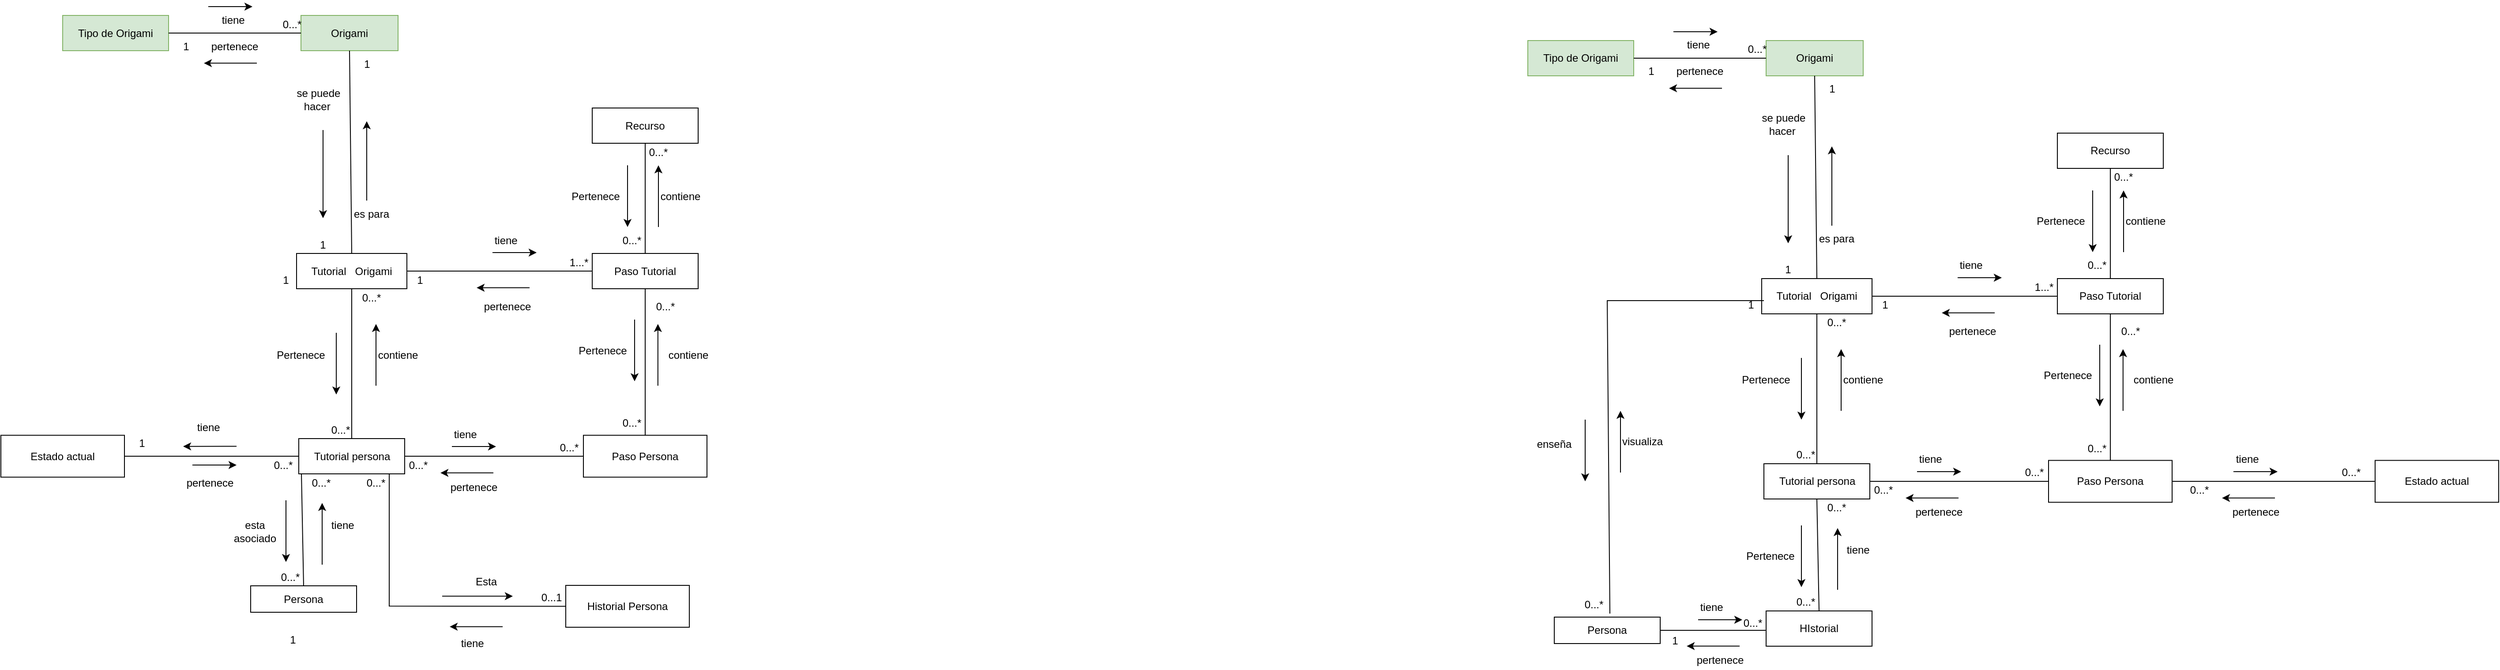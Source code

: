 <mxfile version="20.3.0" type="github">
  <diagram id="qQjOGNZVM2u2vZWcB5vZ" name="Página-1">
    <mxGraphModel dx="4291" dy="3220" grid="1" gridSize="10" guides="1" tooltips="1" connect="1" arrows="1" fold="1" page="1" pageScale="1" pageWidth="827" pageHeight="1169" math="0" shadow="0">
      <root>
        <mxCell id="0" />
        <mxCell id="1" parent="0" />
        <mxCell id="HBWo0hRsCbB8HQdKFILf-60" value="1" style="text;html=1;strokeColor=none;fillColor=none;align=center;verticalAlign=middle;whiteSpace=wrap;rounded=0;" parent="1" vertex="1">
          <mxGeometry x="316" y="-140" width="30" height="20" as="geometry" />
        </mxCell>
        <mxCell id="8gEljakdv8i_XS6eazJ--30" value="Tipo de Origami" style="rounded=0;whiteSpace=wrap;html=1;fillColor=#d5e8d4;strokeColor=#82b366;" vertex="1" parent="1">
          <mxGeometry x="70" y="-838.5" width="120" height="40" as="geometry" />
        </mxCell>
        <mxCell id="8gEljakdv8i_XS6eazJ--31" value="Origami" style="rounded=0;whiteSpace=wrap;html=1;fillColor=#d5e8d4;strokeColor=#82b366;" vertex="1" parent="1">
          <mxGeometry x="340" y="-838.5" width="110" height="40" as="geometry" />
        </mxCell>
        <mxCell id="8gEljakdv8i_XS6eazJ--32" value="Estado actual" style="rounded=0;whiteSpace=wrap;html=1;" vertex="1" parent="1">
          <mxGeometry y="-362.25" width="140" height="47.5" as="geometry" />
        </mxCell>
        <mxCell id="8gEljakdv8i_XS6eazJ--33" value="" style="endArrow=none;html=1;rounded=0;entryX=1;entryY=0.5;entryDx=0;entryDy=0;exitX=0;exitY=0.5;exitDx=0;exitDy=0;" edge="1" parent="1" source="8gEljakdv8i_XS6eazJ--31" target="8gEljakdv8i_XS6eazJ--30">
          <mxGeometry width="50" height="50" relative="1" as="geometry">
            <mxPoint x="460" y="-668.5" as="sourcePoint" />
            <mxPoint x="510" y="-718.5" as="targetPoint" />
          </mxGeometry>
        </mxCell>
        <mxCell id="8gEljakdv8i_XS6eazJ--35" value="Persona" style="rounded=0;whiteSpace=wrap;html=1;" vertex="1" parent="1">
          <mxGeometry x="283" y="-191.5" width="120" height="30" as="geometry" />
        </mxCell>
        <mxCell id="8gEljakdv8i_XS6eazJ--36" value="" style="endArrow=none;html=1;rounded=0;exitX=0.5;exitY=1;exitDx=0;exitDy=0;entryX=0.5;entryY=0;entryDx=0;entryDy=0;" edge="1" parent="1" source="8gEljakdv8i_XS6eazJ--31" target="8gEljakdv8i_XS6eazJ--38">
          <mxGeometry width="50" height="50" relative="1" as="geometry">
            <mxPoint x="740" y="-668.5" as="sourcePoint" />
            <mxPoint x="390" y="-698.5" as="targetPoint" />
          </mxGeometry>
        </mxCell>
        <mxCell id="8gEljakdv8i_XS6eazJ--37" style="edgeStyle=orthogonalEdgeStyle;rounded=0;orthogonalLoop=1;jettySize=auto;html=1;endArrow=none;endFill=0;" edge="1" parent="1" source="8gEljakdv8i_XS6eazJ--38" target="8gEljakdv8i_XS6eazJ--60">
          <mxGeometry relative="1" as="geometry">
            <mxPoint x="510" y="-548.5" as="targetPoint" />
          </mxGeometry>
        </mxCell>
        <mxCell id="8gEljakdv8i_XS6eazJ--38" value="Tutorial&amp;nbsp; &amp;nbsp;Origami" style="rounded=0;whiteSpace=wrap;html=1;" vertex="1" parent="1">
          <mxGeometry x="335" y="-568.5" width="125" height="40" as="geometry" />
        </mxCell>
        <mxCell id="8gEljakdv8i_XS6eazJ--39" value="" style="endArrow=none;html=1;rounded=0;entryX=0.5;entryY=1;entryDx=0;entryDy=0;exitX=1;exitY=1;exitDx=0;exitDy=0;" edge="1" parent="1" source="8gEljakdv8i_XS6eazJ--117">
          <mxGeometry width="50" height="50" relative="1" as="geometry">
            <mxPoint x="343" y="-191.5" as="sourcePoint" />
            <mxPoint x="340.5" y="-318.5" as="targetPoint" />
          </mxGeometry>
        </mxCell>
        <mxCell id="8gEljakdv8i_XS6eazJ--40" value="" style="endArrow=classic;html=1;rounded=0;" edge="1" parent="1">
          <mxGeometry width="50" height="50" relative="1" as="geometry">
            <mxPoint x="235" y="-848.5" as="sourcePoint" />
            <mxPoint x="285" y="-848.5" as="targetPoint" />
          </mxGeometry>
        </mxCell>
        <mxCell id="8gEljakdv8i_XS6eazJ--41" value="" style="endArrow=classic;html=1;rounded=0;" edge="1" parent="1">
          <mxGeometry width="50" height="50" relative="1" as="geometry">
            <mxPoint x="290" y="-784.33" as="sourcePoint" />
            <mxPoint x="230" y="-784.33" as="targetPoint" />
          </mxGeometry>
        </mxCell>
        <mxCell id="8gEljakdv8i_XS6eazJ--42" value="" style="endArrow=classic;html=1;rounded=0;" edge="1" parent="1">
          <mxGeometry width="50" height="50" relative="1" as="geometry">
            <mxPoint x="414.5" y="-628.5" as="sourcePoint" />
            <mxPoint x="414.5" y="-718.5" as="targetPoint" />
          </mxGeometry>
        </mxCell>
        <mxCell id="8gEljakdv8i_XS6eazJ--43" value="tiene&amp;nbsp;" style="text;html=1;strokeColor=none;fillColor=none;align=center;verticalAlign=middle;whiteSpace=wrap;rounded=0;" vertex="1" parent="1">
          <mxGeometry x="235" y="-848.5" width="60" height="30" as="geometry" />
        </mxCell>
        <mxCell id="8gEljakdv8i_XS6eazJ--44" value="0...*" style="text;html=1;strokeColor=none;fillColor=none;align=center;verticalAlign=middle;whiteSpace=wrap;rounded=0;" vertex="1" parent="1">
          <mxGeometry x="315" y="-838.5" width="30" height="20" as="geometry" />
        </mxCell>
        <mxCell id="8gEljakdv8i_XS6eazJ--45" value="" style="endArrow=classic;html=1;rounded=0;" edge="1" parent="1">
          <mxGeometry width="50" height="50" relative="1" as="geometry">
            <mxPoint x="365" y="-708.5" as="sourcePoint" />
            <mxPoint x="365" y="-608.5" as="targetPoint" />
          </mxGeometry>
        </mxCell>
        <mxCell id="8gEljakdv8i_XS6eazJ--46" value="pertenece" style="text;html=1;strokeColor=none;fillColor=none;align=center;verticalAlign=middle;whiteSpace=wrap;rounded=0;" vertex="1" parent="1">
          <mxGeometry x="235" y="-813.5" width="60" height="20" as="geometry" />
        </mxCell>
        <mxCell id="8gEljakdv8i_XS6eazJ--47" value="1" style="text;html=1;strokeColor=none;fillColor=none;align=center;verticalAlign=middle;whiteSpace=wrap;rounded=0;" vertex="1" parent="1">
          <mxGeometry x="195" y="-813.5" width="30" height="20" as="geometry" />
        </mxCell>
        <mxCell id="8gEljakdv8i_XS6eazJ--48" value="es para" style="text;html=1;strokeColor=none;fillColor=none;align=center;verticalAlign=middle;whiteSpace=wrap;rounded=0;" vertex="1" parent="1">
          <mxGeometry x="390" y="-628.5" width="60" height="30" as="geometry" />
        </mxCell>
        <mxCell id="8gEljakdv8i_XS6eazJ--49" value="1" style="text;html=1;strokeColor=none;fillColor=none;align=center;verticalAlign=middle;whiteSpace=wrap;rounded=0;" vertex="1" parent="1">
          <mxGeometry x="350" y="-588.5" width="30" height="20" as="geometry" />
        </mxCell>
        <mxCell id="8gEljakdv8i_XS6eazJ--50" value="se puede hacer&amp;nbsp;" style="text;html=1;strokeColor=none;fillColor=none;align=center;verticalAlign=middle;whiteSpace=wrap;rounded=0;" vertex="1" parent="1">
          <mxGeometry x="330" y="-753.5" width="60" height="20" as="geometry" />
        </mxCell>
        <mxCell id="8gEljakdv8i_XS6eazJ--51" value="1" style="text;html=1;strokeColor=none;fillColor=none;align=center;verticalAlign=middle;whiteSpace=wrap;rounded=0;" vertex="1" parent="1">
          <mxGeometry x="400" y="-793.5" width="30" height="20" as="geometry" />
        </mxCell>
        <mxCell id="8gEljakdv8i_XS6eazJ--52" value="" style="endArrow=classic;html=1;rounded=0;" edge="1" parent="1">
          <mxGeometry width="50" height="50" relative="1" as="geometry">
            <mxPoint x="364" y="-215.5" as="sourcePoint" />
            <mxPoint x="364" y="-285.5" as="targetPoint" />
          </mxGeometry>
        </mxCell>
        <mxCell id="8gEljakdv8i_XS6eazJ--53" value="" style="endArrow=classic;html=1;rounded=0;" edge="1" parent="1">
          <mxGeometry width="50" height="50" relative="1" as="geometry">
            <mxPoint x="323" y="-288.5" as="sourcePoint" />
            <mxPoint x="323" y="-218.5" as="targetPoint" />
          </mxGeometry>
        </mxCell>
        <mxCell id="8gEljakdv8i_XS6eazJ--54" value="esta asociado" style="text;html=1;strokeColor=none;fillColor=none;align=center;verticalAlign=middle;whiteSpace=wrap;rounded=0;" vertex="1" parent="1">
          <mxGeometry x="258" y="-268.5" width="60" height="30" as="geometry" />
        </mxCell>
        <mxCell id="8gEljakdv8i_XS6eazJ--55" value="tiene&amp;nbsp;" style="text;html=1;strokeColor=none;fillColor=none;align=center;verticalAlign=middle;whiteSpace=wrap;rounded=0;" vertex="1" parent="1">
          <mxGeometry x="359" y="-275.5" width="60" height="30" as="geometry" />
        </mxCell>
        <mxCell id="8gEljakdv8i_XS6eazJ--57" value="Recurso" style="rounded=0;whiteSpace=wrap;html=1;" vertex="1" parent="1">
          <mxGeometry x="670" y="-733.5" width="120" height="40" as="geometry" />
        </mxCell>
        <mxCell id="8gEljakdv8i_XS6eazJ--58" style="edgeStyle=orthogonalEdgeStyle;rounded=0;orthogonalLoop=1;jettySize=auto;html=1;endArrow=none;endFill=0;" edge="1" parent="1" source="8gEljakdv8i_XS6eazJ--60" target="8gEljakdv8i_XS6eazJ--57">
          <mxGeometry relative="1" as="geometry" />
        </mxCell>
        <mxCell id="8gEljakdv8i_XS6eazJ--59" style="edgeStyle=orthogonalEdgeStyle;rounded=0;orthogonalLoop=1;jettySize=auto;html=1;endArrow=none;endFill=0;" edge="1" parent="1" source="8gEljakdv8i_XS6eazJ--60" target="8gEljakdv8i_XS6eazJ--97">
          <mxGeometry relative="1" as="geometry" />
        </mxCell>
        <mxCell id="8gEljakdv8i_XS6eazJ--60" value="Paso Tutorial" style="rounded=0;whiteSpace=wrap;html=1;" vertex="1" parent="1">
          <mxGeometry x="670" y="-568.5" width="120" height="40" as="geometry" />
        </mxCell>
        <mxCell id="8gEljakdv8i_XS6eazJ--61" style="edgeStyle=orthogonalEdgeStyle;rounded=0;orthogonalLoop=1;jettySize=auto;html=1;exitX=0.5;exitY=0;exitDx=0;exitDy=0;entryX=0.5;entryY=1;entryDx=0;entryDy=0;endArrow=none;endFill=0;" edge="1" parent="1" source="8gEljakdv8i_XS6eazJ--64" target="8gEljakdv8i_XS6eazJ--38">
          <mxGeometry relative="1" as="geometry" />
        </mxCell>
        <mxCell id="8gEljakdv8i_XS6eazJ--62" style="edgeStyle=orthogonalEdgeStyle;rounded=0;orthogonalLoop=1;jettySize=auto;html=1;exitX=0.5;exitY=0;exitDx=0;exitDy=0;entryX=1;entryY=1;entryDx=0;entryDy=0;endArrow=none;endFill=0;" edge="1" parent="1" source="8gEljakdv8i_XS6eazJ--64" target="8gEljakdv8i_XS6eazJ--90">
          <mxGeometry relative="1" as="geometry" />
        </mxCell>
        <mxCell id="8gEljakdv8i_XS6eazJ--63" style="edgeStyle=orthogonalEdgeStyle;rounded=0;orthogonalLoop=1;jettySize=auto;html=1;endArrow=none;endFill=0;" edge="1" parent="1" source="8gEljakdv8i_XS6eazJ--64" target="8gEljakdv8i_XS6eazJ--97">
          <mxGeometry relative="1" as="geometry" />
        </mxCell>
        <mxCell id="8gEljakdv8i_XS6eazJ--64" value="Tutorial persona" style="rounded=0;whiteSpace=wrap;html=1;" vertex="1" parent="1">
          <mxGeometry x="337.5" y="-358.5" width="120" height="40" as="geometry" />
        </mxCell>
        <mxCell id="8gEljakdv8i_XS6eazJ--66" value="0...*" style="text;html=1;strokeColor=none;fillColor=none;align=center;verticalAlign=middle;whiteSpace=wrap;rounded=0;" vertex="1" parent="1">
          <mxGeometry x="348" y="-318.5" width="30" height="20" as="geometry" />
        </mxCell>
        <mxCell id="8gEljakdv8i_XS6eazJ--67" value="" style="endArrow=classic;html=1;rounded=0;" edge="1" parent="1">
          <mxGeometry width="50" height="50" relative="1" as="geometry">
            <mxPoint x="425" y="-418.5" as="sourcePoint" />
            <mxPoint x="425" y="-488.5" as="targetPoint" />
          </mxGeometry>
        </mxCell>
        <mxCell id="8gEljakdv8i_XS6eazJ--68" value="contiene" style="text;html=1;strokeColor=none;fillColor=none;align=center;verticalAlign=middle;whiteSpace=wrap;rounded=0;" vertex="1" parent="1">
          <mxGeometry x="420" y="-468.5" width="60" height="30" as="geometry" />
        </mxCell>
        <mxCell id="8gEljakdv8i_XS6eazJ--69" value="Pertenece" style="text;html=1;strokeColor=none;fillColor=none;align=center;verticalAlign=middle;whiteSpace=wrap;rounded=0;" vertex="1" parent="1">
          <mxGeometry x="310" y="-468.5" width="60" height="30" as="geometry" />
        </mxCell>
        <mxCell id="8gEljakdv8i_XS6eazJ--70" value="" style="endArrow=classic;html=1;rounded=0;" edge="1" parent="1">
          <mxGeometry width="50" height="50" relative="1" as="geometry">
            <mxPoint x="380" y="-478.5" as="sourcePoint" />
            <mxPoint x="380" y="-408.5" as="targetPoint" />
          </mxGeometry>
        </mxCell>
        <mxCell id="8gEljakdv8i_XS6eazJ--71" value="0...*" style="text;html=1;strokeColor=none;fillColor=none;align=center;verticalAlign=middle;whiteSpace=wrap;rounded=0;" vertex="1" parent="1">
          <mxGeometry x="405" y="-528.5" width="30" height="20" as="geometry" />
        </mxCell>
        <mxCell id="8gEljakdv8i_XS6eazJ--77" value="1" style="text;html=1;strokeColor=none;fillColor=none;align=center;verticalAlign=middle;whiteSpace=wrap;rounded=0;" vertex="1" parent="1">
          <mxGeometry x="307.5" y="-548.5" width="30" height="20" as="geometry" />
        </mxCell>
        <mxCell id="8gEljakdv8i_XS6eazJ--78" value="" style="endArrow=classic;html=1;rounded=0;" edge="1" parent="1">
          <mxGeometry width="50" height="50" relative="1" as="geometry">
            <mxPoint x="557.0" y="-569.5" as="sourcePoint" />
            <mxPoint x="607.0" y="-569.5" as="targetPoint" />
          </mxGeometry>
        </mxCell>
        <mxCell id="8gEljakdv8i_XS6eazJ--79" value="" style="endArrow=classic;html=1;rounded=0;" edge="1" parent="1">
          <mxGeometry width="50" height="50" relative="1" as="geometry">
            <mxPoint x="599" y="-529.61" as="sourcePoint" />
            <mxPoint x="539" y="-529.61" as="targetPoint" />
          </mxGeometry>
        </mxCell>
        <mxCell id="8gEljakdv8i_XS6eazJ--80" value="tiene&amp;nbsp;" style="text;html=1;strokeColor=none;fillColor=none;align=center;verticalAlign=middle;whiteSpace=wrap;rounded=0;" vertex="1" parent="1">
          <mxGeometry x="544" y="-598.5" width="60" height="30" as="geometry" />
        </mxCell>
        <mxCell id="8gEljakdv8i_XS6eazJ--81" value="pertenece" style="text;html=1;strokeColor=none;fillColor=none;align=center;verticalAlign=middle;whiteSpace=wrap;rounded=0;" vertex="1" parent="1">
          <mxGeometry x="544" y="-518.5" width="60" height="20" as="geometry" />
        </mxCell>
        <mxCell id="8gEljakdv8i_XS6eazJ--82" value="1...*" style="text;html=1;strokeColor=none;fillColor=none;align=center;verticalAlign=middle;whiteSpace=wrap;rounded=0;" vertex="1" parent="1">
          <mxGeometry x="640" y="-568.5" width="30" height="20" as="geometry" />
        </mxCell>
        <mxCell id="8gEljakdv8i_XS6eazJ--83" value="1" style="text;html=1;strokeColor=none;fillColor=none;align=center;verticalAlign=middle;whiteSpace=wrap;rounded=0;" vertex="1" parent="1">
          <mxGeometry x="460" y="-548.5" width="30" height="20" as="geometry" />
        </mxCell>
        <mxCell id="8gEljakdv8i_XS6eazJ--84" value="" style="endArrow=classic;html=1;rounded=0;" edge="1" parent="1">
          <mxGeometry width="50" height="50" relative="1" as="geometry">
            <mxPoint x="745" y="-598.5" as="sourcePoint" />
            <mxPoint x="745" y="-668.5" as="targetPoint" />
          </mxGeometry>
        </mxCell>
        <mxCell id="8gEljakdv8i_XS6eazJ--85" value="contiene" style="text;html=1;strokeColor=none;fillColor=none;align=center;verticalAlign=middle;whiteSpace=wrap;rounded=0;" vertex="1" parent="1">
          <mxGeometry x="740" y="-648.5" width="60" height="30" as="geometry" />
        </mxCell>
        <mxCell id="8gEljakdv8i_XS6eazJ--86" value="Pertenece" style="text;html=1;strokeColor=none;fillColor=none;align=center;verticalAlign=middle;whiteSpace=wrap;rounded=0;" vertex="1" parent="1">
          <mxGeometry x="644" y="-648.5" width="60" height="30" as="geometry" />
        </mxCell>
        <mxCell id="8gEljakdv8i_XS6eazJ--87" value="" style="endArrow=classic;html=1;rounded=0;" edge="1" parent="1">
          <mxGeometry width="50" height="50" relative="1" as="geometry">
            <mxPoint x="710" y="-668.5" as="sourcePoint" />
            <mxPoint x="710" y="-598.5" as="targetPoint" />
          </mxGeometry>
        </mxCell>
        <mxCell id="8gEljakdv8i_XS6eazJ--88" value="0...*" style="text;html=1;strokeColor=none;fillColor=none;align=center;verticalAlign=middle;whiteSpace=wrap;rounded=0;" vertex="1" parent="1">
          <mxGeometry x="730" y="-693.5" width="30" height="20" as="geometry" />
        </mxCell>
        <mxCell id="8gEljakdv8i_XS6eazJ--89" value="0...*" style="text;html=1;strokeColor=none;fillColor=none;align=center;verticalAlign=middle;whiteSpace=wrap;rounded=0;" vertex="1" parent="1">
          <mxGeometry x="700" y="-593.5" width="30" height="20" as="geometry" />
        </mxCell>
        <mxCell id="8gEljakdv8i_XS6eazJ--90" value="0...*" style="text;html=1;strokeColor=none;fillColor=none;align=center;verticalAlign=middle;whiteSpace=wrap;rounded=0;" vertex="1" parent="1">
          <mxGeometry x="370" y="-378.5" width="30" height="20" as="geometry" />
        </mxCell>
        <mxCell id="8gEljakdv8i_XS6eazJ--91" value="" style="endArrow=classic;html=1;rounded=0;" edge="1" parent="1">
          <mxGeometry width="50" height="50" relative="1" as="geometry">
            <mxPoint x="511" y="-349.5" as="sourcePoint" />
            <mxPoint x="561" y="-349.5" as="targetPoint" />
          </mxGeometry>
        </mxCell>
        <mxCell id="8gEljakdv8i_XS6eazJ--92" value="" style="endArrow=classic;html=1;rounded=0;" edge="1" parent="1">
          <mxGeometry width="50" height="50" relative="1" as="geometry">
            <mxPoint x="558" y="-319.61" as="sourcePoint" />
            <mxPoint x="498" y="-319.61" as="targetPoint" />
          </mxGeometry>
        </mxCell>
        <mxCell id="8gEljakdv8i_XS6eazJ--93" value="tiene&amp;nbsp;" style="text;html=1;strokeColor=none;fillColor=none;align=center;verticalAlign=middle;whiteSpace=wrap;rounded=0;" vertex="1" parent="1">
          <mxGeometry x="498" y="-378.5" width="60" height="30" as="geometry" />
        </mxCell>
        <mxCell id="8gEljakdv8i_XS6eazJ--94" value="pertenece" style="text;html=1;strokeColor=none;fillColor=none;align=center;verticalAlign=middle;whiteSpace=wrap;rounded=0;" vertex="1" parent="1">
          <mxGeometry x="506" y="-313.5" width="60" height="20" as="geometry" />
        </mxCell>
        <mxCell id="8gEljakdv8i_XS6eazJ--95" value="0...*" style="text;html=1;strokeColor=none;fillColor=none;align=center;verticalAlign=middle;whiteSpace=wrap;rounded=0;" vertex="1" parent="1">
          <mxGeometry x="457.5" y="-338.5" width="30" height="20" as="geometry" />
        </mxCell>
        <mxCell id="8gEljakdv8i_XS6eazJ--96" style="edgeStyle=orthogonalEdgeStyle;rounded=0;orthogonalLoop=1;jettySize=auto;html=1;entryX=1;entryY=0.5;entryDx=0;entryDy=0;endArrow=none;endFill=0;exitX=0;exitY=0.5;exitDx=0;exitDy=0;" edge="1" parent="1" source="8gEljakdv8i_XS6eazJ--64" target="8gEljakdv8i_XS6eazJ--32">
          <mxGeometry relative="1" as="geometry">
            <Array as="points" />
          </mxGeometry>
        </mxCell>
        <mxCell id="8gEljakdv8i_XS6eazJ--97" value="Paso Persona" style="rounded=0;whiteSpace=wrap;html=1;" vertex="1" parent="1">
          <mxGeometry x="660" y="-362.25" width="140" height="47.5" as="geometry" />
        </mxCell>
        <mxCell id="8gEljakdv8i_XS6eazJ--98" value="" style="endArrow=classic;html=1;rounded=0;" edge="1" parent="1">
          <mxGeometry width="50" height="50" relative="1" as="geometry">
            <mxPoint x="744.41" y="-418.5" as="sourcePoint" />
            <mxPoint x="744.41" y="-488.5" as="targetPoint" />
          </mxGeometry>
        </mxCell>
        <mxCell id="8gEljakdv8i_XS6eazJ--99" value="contiene" style="text;html=1;strokeColor=none;fillColor=none;align=center;verticalAlign=middle;whiteSpace=wrap;rounded=0;" vertex="1" parent="1">
          <mxGeometry x="748.5" y="-468.5" width="60" height="30" as="geometry" />
        </mxCell>
        <mxCell id="8gEljakdv8i_XS6eazJ--100" value="Pertenece" style="text;html=1;strokeColor=none;fillColor=none;align=center;verticalAlign=middle;whiteSpace=wrap;rounded=0;" vertex="1" parent="1">
          <mxGeometry x="652" y="-473.5" width="60" height="30" as="geometry" />
        </mxCell>
        <mxCell id="8gEljakdv8i_XS6eazJ--101" value="" style="endArrow=classic;html=1;rounded=0;" edge="1" parent="1">
          <mxGeometry width="50" height="50" relative="1" as="geometry">
            <mxPoint x="718.0" y="-493.5" as="sourcePoint" />
            <mxPoint x="718.0" y="-423.5" as="targetPoint" />
          </mxGeometry>
        </mxCell>
        <mxCell id="8gEljakdv8i_XS6eazJ--102" value="0...*" style="text;html=1;strokeColor=none;fillColor=none;align=center;verticalAlign=middle;whiteSpace=wrap;rounded=0;" vertex="1" parent="1">
          <mxGeometry x="738" y="-518.5" width="30" height="20" as="geometry" />
        </mxCell>
        <mxCell id="8gEljakdv8i_XS6eazJ--103" value="0...*" style="text;html=1;strokeColor=none;fillColor=none;align=center;verticalAlign=middle;whiteSpace=wrap;rounded=0;" vertex="1" parent="1">
          <mxGeometry x="700" y="-386" width="30" height="20" as="geometry" />
        </mxCell>
        <mxCell id="8gEljakdv8i_XS6eazJ--104" value="0...*" style="text;html=1;strokeColor=none;fillColor=none;align=center;verticalAlign=middle;whiteSpace=wrap;rounded=0;" vertex="1" parent="1">
          <mxGeometry x="629" y="-358.5" width="30" height="20" as="geometry" />
        </mxCell>
        <mxCell id="8gEljakdv8i_XS6eazJ--105" value="" style="endArrow=classic;html=1;rounded=0;" edge="1" parent="1">
          <mxGeometry width="50" height="50" relative="1" as="geometry">
            <mxPoint x="217.0" y="-328.5" as="sourcePoint" />
            <mxPoint x="267.0" y="-328.5" as="targetPoint" />
          </mxGeometry>
        </mxCell>
        <mxCell id="8gEljakdv8i_XS6eazJ--106" value="" style="endArrow=classic;html=1;rounded=0;" edge="1" parent="1">
          <mxGeometry width="50" height="50" relative="1" as="geometry">
            <mxPoint x="267" y="-349.75" as="sourcePoint" />
            <mxPoint x="206.5" y="-349.64" as="targetPoint" />
          </mxGeometry>
        </mxCell>
        <mxCell id="8gEljakdv8i_XS6eazJ--107" value="tiene&amp;nbsp;" style="text;html=1;strokeColor=none;fillColor=none;align=center;verticalAlign=middle;whiteSpace=wrap;rounded=0;" vertex="1" parent="1">
          <mxGeometry x="207" y="-386" width="60" height="30" as="geometry" />
        </mxCell>
        <mxCell id="8gEljakdv8i_XS6eazJ--108" value="pertenece" style="text;html=1;strokeColor=none;fillColor=none;align=center;verticalAlign=middle;whiteSpace=wrap;rounded=0;" vertex="1" parent="1">
          <mxGeometry x="207" y="-318.5" width="60" height="20" as="geometry" />
        </mxCell>
        <mxCell id="8gEljakdv8i_XS6eazJ--109" value="1" style="text;html=1;strokeColor=none;fillColor=none;align=center;verticalAlign=middle;whiteSpace=wrap;rounded=0;" vertex="1" parent="1">
          <mxGeometry x="145" y="-363.5" width="30" height="20" as="geometry" />
        </mxCell>
        <mxCell id="8gEljakdv8i_XS6eazJ--110" value="0...*" style="text;html=1;strokeColor=none;fillColor=none;align=center;verticalAlign=middle;whiteSpace=wrap;rounded=0;" vertex="1" parent="1">
          <mxGeometry x="305" y="-338.5" width="30" height="20" as="geometry" />
        </mxCell>
        <mxCell id="8gEljakdv8i_XS6eazJ--117" value="0...*" style="text;html=1;strokeColor=none;fillColor=none;align=center;verticalAlign=middle;whiteSpace=wrap;rounded=0;" vertex="1" parent="1">
          <mxGeometry x="313" y="-211.5" width="30" height="20" as="geometry" />
        </mxCell>
        <mxCell id="8gEljakdv8i_XS6eazJ--123" value="Historial Persona" style="rounded=0;whiteSpace=wrap;html=1;" vertex="1" parent="1">
          <mxGeometry x="640" y="-192" width="140" height="47.5" as="geometry" />
        </mxCell>
        <mxCell id="8gEljakdv8i_XS6eazJ--124" value="" style="endArrow=none;html=1;rounded=0;entryX=0;entryY=0.5;entryDx=0;entryDy=0;" edge="1" parent="1" target="8gEljakdv8i_XS6eazJ--123">
          <mxGeometry width="50" height="50" relative="1" as="geometry">
            <mxPoint x="440" y="-318.5" as="sourcePoint" />
            <mxPoint x="462.5" y="-38.5" as="targetPoint" />
            <Array as="points">
              <mxPoint x="440" y="-168.5" />
            </Array>
          </mxGeometry>
        </mxCell>
        <mxCell id="8gEljakdv8i_XS6eazJ--126" value="" style="endArrow=classic;html=1;rounded=0;" edge="1" parent="1">
          <mxGeometry width="50" height="50" relative="1" as="geometry">
            <mxPoint x="568.5" y="-145.11" as="sourcePoint" />
            <mxPoint x="508.5" y="-145.11" as="targetPoint" />
          </mxGeometry>
        </mxCell>
        <mxCell id="8gEljakdv8i_XS6eazJ--129" value="0...*" style="text;html=1;strokeColor=none;fillColor=none;align=center;verticalAlign=middle;whiteSpace=wrap;rounded=0;" vertex="1" parent="1">
          <mxGeometry x="410" y="-318.5" width="30" height="20" as="geometry" />
        </mxCell>
        <mxCell id="8gEljakdv8i_XS6eazJ--130" value="tiene&amp;nbsp;" style="text;html=1;strokeColor=none;fillColor=none;align=center;verticalAlign=middle;whiteSpace=wrap;rounded=0;" vertex="1" parent="1">
          <mxGeometry x="506" y="-141.5" width="60" height="30" as="geometry" />
        </mxCell>
        <mxCell id="8gEljakdv8i_XS6eazJ--133" value="Esta" style="text;html=1;strokeColor=none;fillColor=none;align=center;verticalAlign=middle;whiteSpace=wrap;rounded=0;" vertex="1" parent="1">
          <mxGeometry x="520" y="-211.5" width="60" height="30" as="geometry" />
        </mxCell>
        <mxCell id="8gEljakdv8i_XS6eazJ--135" value="" style="endArrow=classic;html=1;rounded=0;" edge="1" parent="1">
          <mxGeometry width="50" height="50" relative="1" as="geometry">
            <mxPoint x="500" y="-179.75" as="sourcePoint" />
            <mxPoint x="580" y="-179.75" as="targetPoint" />
          </mxGeometry>
        </mxCell>
        <mxCell id="8gEljakdv8i_XS6eazJ--137" value="0...1" style="text;html=1;strokeColor=none;fillColor=none;align=center;verticalAlign=middle;whiteSpace=wrap;rounded=0;" vertex="1" parent="1">
          <mxGeometry x="609" y="-188.5" width="30" height="20" as="geometry" />
        </mxCell>
        <mxCell id="8gEljakdv8i_XS6eazJ--138" value="Tipo de Origami" style="rounded=0;whiteSpace=wrap;html=1;fillColor=#d5e8d4;strokeColor=#82b366;" vertex="1" parent="1">
          <mxGeometry x="1730" y="-810" width="120" height="40" as="geometry" />
        </mxCell>
        <mxCell id="8gEljakdv8i_XS6eazJ--139" value="Origami" style="rounded=0;whiteSpace=wrap;html=1;fillColor=#d5e8d4;strokeColor=#82b366;" vertex="1" parent="1">
          <mxGeometry x="2000" y="-810" width="110" height="40" as="geometry" />
        </mxCell>
        <mxCell id="8gEljakdv8i_XS6eazJ--140" value="Estado actual" style="rounded=0;whiteSpace=wrap;html=1;" vertex="1" parent="1">
          <mxGeometry x="2690" y="-333.75" width="140" height="47.5" as="geometry" />
        </mxCell>
        <mxCell id="8gEljakdv8i_XS6eazJ--141" value="" style="endArrow=none;html=1;rounded=0;entryX=1;entryY=0.5;entryDx=0;entryDy=0;exitX=0;exitY=0.5;exitDx=0;exitDy=0;" edge="1" parent="1" source="8gEljakdv8i_XS6eazJ--139" target="8gEljakdv8i_XS6eazJ--138">
          <mxGeometry width="50" height="50" relative="1" as="geometry">
            <mxPoint x="2120" y="-640" as="sourcePoint" />
            <mxPoint x="2170" y="-690" as="targetPoint" />
          </mxGeometry>
        </mxCell>
        <mxCell id="8gEljakdv8i_XS6eazJ--142" style="edgeStyle=orthogonalEdgeStyle;rounded=0;orthogonalLoop=1;jettySize=auto;html=1;entryX=0;entryY=0.5;entryDx=0;entryDy=0;endArrow=none;endFill=0;" edge="1" parent="1" source="8gEljakdv8i_XS6eazJ--143" target="8gEljakdv8i_XS6eazJ--164">
          <mxGeometry relative="1" as="geometry">
            <Array as="points">
              <mxPoint x="2060" y="-141" />
            </Array>
          </mxGeometry>
        </mxCell>
        <mxCell id="8gEljakdv8i_XS6eazJ--143" value="Persona" style="rounded=0;whiteSpace=wrap;html=1;" vertex="1" parent="1">
          <mxGeometry x="1760" y="-156" width="120" height="30" as="geometry" />
        </mxCell>
        <mxCell id="8gEljakdv8i_XS6eazJ--144" value="" style="endArrow=none;html=1;rounded=0;exitX=0.5;exitY=1;exitDx=0;exitDy=0;entryX=0.5;entryY=0;entryDx=0;entryDy=0;" edge="1" parent="1" source="8gEljakdv8i_XS6eazJ--139" target="8gEljakdv8i_XS6eazJ--146">
          <mxGeometry width="50" height="50" relative="1" as="geometry">
            <mxPoint x="2400" y="-640" as="sourcePoint" />
            <mxPoint x="2050" y="-670" as="targetPoint" />
          </mxGeometry>
        </mxCell>
        <mxCell id="8gEljakdv8i_XS6eazJ--145" style="edgeStyle=orthogonalEdgeStyle;rounded=0;orthogonalLoop=1;jettySize=auto;html=1;endArrow=none;endFill=0;" edge="1" parent="1" source="8gEljakdv8i_XS6eazJ--146" target="8gEljakdv8i_XS6eazJ--168">
          <mxGeometry relative="1" as="geometry">
            <mxPoint x="2170" y="-520" as="targetPoint" />
          </mxGeometry>
        </mxCell>
        <mxCell id="8gEljakdv8i_XS6eazJ--146" value="Tutorial&amp;nbsp; &amp;nbsp;Origami" style="rounded=0;whiteSpace=wrap;html=1;" vertex="1" parent="1">
          <mxGeometry x="1995" y="-540" width="125" height="40" as="geometry" />
        </mxCell>
        <mxCell id="8gEljakdv8i_XS6eazJ--147" value="" style="endArrow=none;html=1;rounded=0;entryX=0.5;entryY=1;entryDx=0;entryDy=0;exitX=0.5;exitY=0;exitDx=0;exitDy=0;" edge="1" parent="1" source="8gEljakdv8i_XS6eazJ--164" target="8gEljakdv8i_XS6eazJ--172">
          <mxGeometry width="50" height="50" relative="1" as="geometry">
            <mxPoint x="2058" y="-180" as="sourcePoint" />
            <mxPoint x="2160" y="-620" as="targetPoint" />
          </mxGeometry>
        </mxCell>
        <mxCell id="8gEljakdv8i_XS6eazJ--148" value="" style="endArrow=classic;html=1;rounded=0;" edge="1" parent="1">
          <mxGeometry width="50" height="50" relative="1" as="geometry">
            <mxPoint x="1895" y="-820" as="sourcePoint" />
            <mxPoint x="1945" y="-820" as="targetPoint" />
          </mxGeometry>
        </mxCell>
        <mxCell id="8gEljakdv8i_XS6eazJ--149" value="" style="endArrow=classic;html=1;rounded=0;" edge="1" parent="1">
          <mxGeometry width="50" height="50" relative="1" as="geometry">
            <mxPoint x="1950" y="-755.83" as="sourcePoint" />
            <mxPoint x="1890" y="-755.83" as="targetPoint" />
          </mxGeometry>
        </mxCell>
        <mxCell id="8gEljakdv8i_XS6eazJ--150" value="" style="endArrow=classic;html=1;rounded=0;" edge="1" parent="1">
          <mxGeometry width="50" height="50" relative="1" as="geometry">
            <mxPoint x="2074.5" y="-600" as="sourcePoint" />
            <mxPoint x="2074.5" y="-690" as="targetPoint" />
          </mxGeometry>
        </mxCell>
        <mxCell id="8gEljakdv8i_XS6eazJ--151" value="tiene&amp;nbsp;" style="text;html=1;strokeColor=none;fillColor=none;align=center;verticalAlign=middle;whiteSpace=wrap;rounded=0;" vertex="1" parent="1">
          <mxGeometry x="1895" y="-820" width="60" height="30" as="geometry" />
        </mxCell>
        <mxCell id="8gEljakdv8i_XS6eazJ--152" value="0...*" style="text;html=1;strokeColor=none;fillColor=none;align=center;verticalAlign=middle;whiteSpace=wrap;rounded=0;" vertex="1" parent="1">
          <mxGeometry x="1975" y="-810" width="30" height="20" as="geometry" />
        </mxCell>
        <mxCell id="8gEljakdv8i_XS6eazJ--153" value="" style="endArrow=classic;html=1;rounded=0;" edge="1" parent="1">
          <mxGeometry width="50" height="50" relative="1" as="geometry">
            <mxPoint x="2025" y="-680" as="sourcePoint" />
            <mxPoint x="2025" y="-580" as="targetPoint" />
          </mxGeometry>
        </mxCell>
        <mxCell id="8gEljakdv8i_XS6eazJ--154" value="pertenece" style="text;html=1;strokeColor=none;fillColor=none;align=center;verticalAlign=middle;whiteSpace=wrap;rounded=0;" vertex="1" parent="1">
          <mxGeometry x="1895" y="-785" width="60" height="20" as="geometry" />
        </mxCell>
        <mxCell id="8gEljakdv8i_XS6eazJ--155" value="1" style="text;html=1;strokeColor=none;fillColor=none;align=center;verticalAlign=middle;whiteSpace=wrap;rounded=0;" vertex="1" parent="1">
          <mxGeometry x="1855" y="-785" width="30" height="20" as="geometry" />
        </mxCell>
        <mxCell id="8gEljakdv8i_XS6eazJ--156" value="es para" style="text;html=1;strokeColor=none;fillColor=none;align=center;verticalAlign=middle;whiteSpace=wrap;rounded=0;" vertex="1" parent="1">
          <mxGeometry x="2050" y="-600" width="60" height="30" as="geometry" />
        </mxCell>
        <mxCell id="8gEljakdv8i_XS6eazJ--157" value="1" style="text;html=1;strokeColor=none;fillColor=none;align=center;verticalAlign=middle;whiteSpace=wrap;rounded=0;" vertex="1" parent="1">
          <mxGeometry x="2010" y="-560" width="30" height="20" as="geometry" />
        </mxCell>
        <mxCell id="8gEljakdv8i_XS6eazJ--158" value="se puede hacer&amp;nbsp;" style="text;html=1;strokeColor=none;fillColor=none;align=center;verticalAlign=middle;whiteSpace=wrap;rounded=0;" vertex="1" parent="1">
          <mxGeometry x="1990" y="-725" width="60" height="20" as="geometry" />
        </mxCell>
        <mxCell id="8gEljakdv8i_XS6eazJ--159" value="1" style="text;html=1;strokeColor=none;fillColor=none;align=center;verticalAlign=middle;whiteSpace=wrap;rounded=0;" vertex="1" parent="1">
          <mxGeometry x="2060" y="-765" width="30" height="20" as="geometry" />
        </mxCell>
        <mxCell id="8gEljakdv8i_XS6eazJ--160" value="" style="endArrow=classic;html=1;rounded=0;" edge="1" parent="1">
          <mxGeometry width="50" height="50" relative="1" as="geometry">
            <mxPoint x="2081" y="-187" as="sourcePoint" />
            <mxPoint x="2081" y="-257" as="targetPoint" />
          </mxGeometry>
        </mxCell>
        <mxCell id="8gEljakdv8i_XS6eazJ--161" value="" style="endArrow=classic;html=1;rounded=0;" edge="1" parent="1">
          <mxGeometry width="50" height="50" relative="1" as="geometry">
            <mxPoint x="2040" y="-260.0" as="sourcePoint" />
            <mxPoint x="2040" y="-190.0" as="targetPoint" />
          </mxGeometry>
        </mxCell>
        <mxCell id="8gEljakdv8i_XS6eazJ--162" value="Pertenece" style="text;html=1;strokeColor=none;fillColor=none;align=center;verticalAlign=middle;whiteSpace=wrap;rounded=0;" vertex="1" parent="1">
          <mxGeometry x="1975" y="-240" width="60" height="30" as="geometry" />
        </mxCell>
        <mxCell id="8gEljakdv8i_XS6eazJ--163" value="tiene&amp;nbsp;" style="text;html=1;strokeColor=none;fillColor=none;align=center;verticalAlign=middle;whiteSpace=wrap;rounded=0;" vertex="1" parent="1">
          <mxGeometry x="2076" y="-247" width="60" height="30" as="geometry" />
        </mxCell>
        <mxCell id="8gEljakdv8i_XS6eazJ--164" value="HIstorial" style="rounded=0;whiteSpace=wrap;html=1;" vertex="1" parent="1">
          <mxGeometry x="2000" y="-163" width="120" height="40" as="geometry" />
        </mxCell>
        <mxCell id="8gEljakdv8i_XS6eazJ--165" value="Recurso" style="rounded=0;whiteSpace=wrap;html=1;" vertex="1" parent="1">
          <mxGeometry x="2330" y="-705" width="120" height="40" as="geometry" />
        </mxCell>
        <mxCell id="8gEljakdv8i_XS6eazJ--166" style="edgeStyle=orthogonalEdgeStyle;rounded=0;orthogonalLoop=1;jettySize=auto;html=1;endArrow=none;endFill=0;" edge="1" parent="1" source="8gEljakdv8i_XS6eazJ--168" target="8gEljakdv8i_XS6eazJ--165">
          <mxGeometry relative="1" as="geometry" />
        </mxCell>
        <mxCell id="8gEljakdv8i_XS6eazJ--167" style="edgeStyle=orthogonalEdgeStyle;rounded=0;orthogonalLoop=1;jettySize=auto;html=1;endArrow=none;endFill=0;" edge="1" parent="1" source="8gEljakdv8i_XS6eazJ--168" target="8gEljakdv8i_XS6eazJ--205">
          <mxGeometry relative="1" as="geometry" />
        </mxCell>
        <mxCell id="8gEljakdv8i_XS6eazJ--168" value="Paso Tutorial" style="rounded=0;whiteSpace=wrap;html=1;" vertex="1" parent="1">
          <mxGeometry x="2330" y="-540" width="120" height="40" as="geometry" />
        </mxCell>
        <mxCell id="8gEljakdv8i_XS6eazJ--169" style="edgeStyle=orthogonalEdgeStyle;rounded=0;orthogonalLoop=1;jettySize=auto;html=1;exitX=0.5;exitY=0;exitDx=0;exitDy=0;entryX=0.5;entryY=1;entryDx=0;entryDy=0;endArrow=none;endFill=0;" edge="1" parent="1" source="8gEljakdv8i_XS6eazJ--172" target="8gEljakdv8i_XS6eazJ--146">
          <mxGeometry relative="1" as="geometry" />
        </mxCell>
        <mxCell id="8gEljakdv8i_XS6eazJ--170" style="edgeStyle=orthogonalEdgeStyle;rounded=0;orthogonalLoop=1;jettySize=auto;html=1;exitX=0.5;exitY=0;exitDx=0;exitDy=0;entryX=1;entryY=1;entryDx=0;entryDy=0;endArrow=none;endFill=0;" edge="1" parent="1" source="8gEljakdv8i_XS6eazJ--172" target="8gEljakdv8i_XS6eazJ--198">
          <mxGeometry relative="1" as="geometry" />
        </mxCell>
        <mxCell id="8gEljakdv8i_XS6eazJ--171" style="edgeStyle=orthogonalEdgeStyle;rounded=0;orthogonalLoop=1;jettySize=auto;html=1;endArrow=none;endFill=0;" edge="1" parent="1" source="8gEljakdv8i_XS6eazJ--172" target="8gEljakdv8i_XS6eazJ--205">
          <mxGeometry relative="1" as="geometry" />
        </mxCell>
        <mxCell id="8gEljakdv8i_XS6eazJ--172" value="Tutorial persona" style="rounded=0;whiteSpace=wrap;html=1;" vertex="1" parent="1">
          <mxGeometry x="1997.5" y="-330" width="120" height="40" as="geometry" />
        </mxCell>
        <mxCell id="8gEljakdv8i_XS6eazJ--173" value="0...*" style="text;html=1;strokeColor=none;fillColor=none;align=center;verticalAlign=middle;whiteSpace=wrap;rounded=0;" vertex="1" parent="1">
          <mxGeometry x="1790" y="-180" width="30" height="20" as="geometry" />
        </mxCell>
        <mxCell id="8gEljakdv8i_XS6eazJ--174" value="0...*" style="text;html=1;strokeColor=none;fillColor=none;align=center;verticalAlign=middle;whiteSpace=wrap;rounded=0;" vertex="1" parent="1">
          <mxGeometry x="2065" y="-290" width="30" height="20" as="geometry" />
        </mxCell>
        <mxCell id="8gEljakdv8i_XS6eazJ--175" value="" style="endArrow=classic;html=1;rounded=0;" edge="1" parent="1">
          <mxGeometry width="50" height="50" relative="1" as="geometry">
            <mxPoint x="2085" y="-390.0" as="sourcePoint" />
            <mxPoint x="2085" y="-460.0" as="targetPoint" />
          </mxGeometry>
        </mxCell>
        <mxCell id="8gEljakdv8i_XS6eazJ--176" value="contiene" style="text;html=1;strokeColor=none;fillColor=none;align=center;verticalAlign=middle;whiteSpace=wrap;rounded=0;" vertex="1" parent="1">
          <mxGeometry x="2080" y="-440" width="60" height="30" as="geometry" />
        </mxCell>
        <mxCell id="8gEljakdv8i_XS6eazJ--177" value="Pertenece" style="text;html=1;strokeColor=none;fillColor=none;align=center;verticalAlign=middle;whiteSpace=wrap;rounded=0;" vertex="1" parent="1">
          <mxGeometry x="1970" y="-440" width="60" height="30" as="geometry" />
        </mxCell>
        <mxCell id="8gEljakdv8i_XS6eazJ--178" value="" style="endArrow=classic;html=1;rounded=0;" edge="1" parent="1">
          <mxGeometry width="50" height="50" relative="1" as="geometry">
            <mxPoint x="2040" y="-450.0" as="sourcePoint" />
            <mxPoint x="2040" y="-380.0" as="targetPoint" />
          </mxGeometry>
        </mxCell>
        <mxCell id="8gEljakdv8i_XS6eazJ--179" value="0...*" style="text;html=1;strokeColor=none;fillColor=none;align=center;verticalAlign=middle;whiteSpace=wrap;rounded=0;" vertex="1" parent="1">
          <mxGeometry x="2065" y="-500" width="30" height="20" as="geometry" />
        </mxCell>
        <mxCell id="8gEljakdv8i_XS6eazJ--180" value="enseña" style="text;html=1;strokeColor=none;fillColor=none;align=center;verticalAlign=middle;whiteSpace=wrap;rounded=0;" vertex="1" parent="1">
          <mxGeometry x="1730" y="-367.5" width="60" height="30" as="geometry" />
        </mxCell>
        <mxCell id="8gEljakdv8i_XS6eazJ--181" value="" style="endArrow=classic;html=1;rounded=0;" edge="1" parent="1">
          <mxGeometry width="50" height="50" relative="1" as="geometry">
            <mxPoint x="1795" y="-380.0" as="sourcePoint" />
            <mxPoint x="1795" y="-310.0" as="targetPoint" />
          </mxGeometry>
        </mxCell>
        <mxCell id="8gEljakdv8i_XS6eazJ--182" value="" style="endArrow=classic;html=1;rounded=0;" edge="1" parent="1">
          <mxGeometry width="50" height="50" relative="1" as="geometry">
            <mxPoint x="1835" y="-320.0" as="sourcePoint" />
            <mxPoint x="1835" y="-390.0" as="targetPoint" />
          </mxGeometry>
        </mxCell>
        <mxCell id="8gEljakdv8i_XS6eazJ--183" value="visualiza" style="text;html=1;strokeColor=none;fillColor=none;align=center;verticalAlign=middle;whiteSpace=wrap;rounded=0;" vertex="1" parent="1">
          <mxGeometry x="1830" y="-370" width="60" height="30" as="geometry" />
        </mxCell>
        <mxCell id="8gEljakdv8i_XS6eazJ--184" value="0...*" style="text;html=1;strokeColor=none;fillColor=none;align=center;verticalAlign=middle;whiteSpace=wrap;rounded=0;" vertex="1" parent="1">
          <mxGeometry x="1969.5" y="-159" width="30" height="20" as="geometry" />
        </mxCell>
        <mxCell id="8gEljakdv8i_XS6eazJ--185" value="1" style="text;html=1;strokeColor=none;fillColor=none;align=center;verticalAlign=middle;whiteSpace=wrap;rounded=0;" vertex="1" parent="1">
          <mxGeometry x="1967.5" y="-520" width="30" height="20" as="geometry" />
        </mxCell>
        <mxCell id="8gEljakdv8i_XS6eazJ--186" value="" style="endArrow=classic;html=1;rounded=0;" edge="1" parent="1">
          <mxGeometry width="50" height="50" relative="1" as="geometry">
            <mxPoint x="2217" y="-541" as="sourcePoint" />
            <mxPoint x="2267" y="-541" as="targetPoint" />
          </mxGeometry>
        </mxCell>
        <mxCell id="8gEljakdv8i_XS6eazJ--187" value="" style="endArrow=classic;html=1;rounded=0;" edge="1" parent="1">
          <mxGeometry width="50" height="50" relative="1" as="geometry">
            <mxPoint x="2259" y="-501.11" as="sourcePoint" />
            <mxPoint x="2199" y="-501.11" as="targetPoint" />
          </mxGeometry>
        </mxCell>
        <mxCell id="8gEljakdv8i_XS6eazJ--188" value="tiene&amp;nbsp;" style="text;html=1;strokeColor=none;fillColor=none;align=center;verticalAlign=middle;whiteSpace=wrap;rounded=0;" vertex="1" parent="1">
          <mxGeometry x="2204" y="-570" width="60" height="30" as="geometry" />
        </mxCell>
        <mxCell id="8gEljakdv8i_XS6eazJ--189" value="pertenece" style="text;html=1;strokeColor=none;fillColor=none;align=center;verticalAlign=middle;whiteSpace=wrap;rounded=0;" vertex="1" parent="1">
          <mxGeometry x="2204" y="-490" width="60" height="20" as="geometry" />
        </mxCell>
        <mxCell id="8gEljakdv8i_XS6eazJ--190" value="1...*" style="text;html=1;strokeColor=none;fillColor=none;align=center;verticalAlign=middle;whiteSpace=wrap;rounded=0;" vertex="1" parent="1">
          <mxGeometry x="2300" y="-540" width="30" height="20" as="geometry" />
        </mxCell>
        <mxCell id="8gEljakdv8i_XS6eazJ--191" value="1" style="text;html=1;strokeColor=none;fillColor=none;align=center;verticalAlign=middle;whiteSpace=wrap;rounded=0;" vertex="1" parent="1">
          <mxGeometry x="2120" y="-520" width="30" height="20" as="geometry" />
        </mxCell>
        <mxCell id="8gEljakdv8i_XS6eazJ--192" value="" style="endArrow=classic;html=1;rounded=0;" edge="1" parent="1">
          <mxGeometry width="50" height="50" relative="1" as="geometry">
            <mxPoint x="2405" y="-570" as="sourcePoint" />
            <mxPoint x="2405" y="-640" as="targetPoint" />
          </mxGeometry>
        </mxCell>
        <mxCell id="8gEljakdv8i_XS6eazJ--193" value="contiene" style="text;html=1;strokeColor=none;fillColor=none;align=center;verticalAlign=middle;whiteSpace=wrap;rounded=0;" vertex="1" parent="1">
          <mxGeometry x="2400" y="-620" width="60" height="30" as="geometry" />
        </mxCell>
        <mxCell id="8gEljakdv8i_XS6eazJ--194" value="Pertenece" style="text;html=1;strokeColor=none;fillColor=none;align=center;verticalAlign=middle;whiteSpace=wrap;rounded=0;" vertex="1" parent="1">
          <mxGeometry x="2304" y="-620" width="60" height="30" as="geometry" />
        </mxCell>
        <mxCell id="8gEljakdv8i_XS6eazJ--195" value="" style="endArrow=classic;html=1;rounded=0;" edge="1" parent="1">
          <mxGeometry width="50" height="50" relative="1" as="geometry">
            <mxPoint x="2370" y="-640" as="sourcePoint" />
            <mxPoint x="2370" y="-570" as="targetPoint" />
          </mxGeometry>
        </mxCell>
        <mxCell id="8gEljakdv8i_XS6eazJ--196" value="0...*" style="text;html=1;strokeColor=none;fillColor=none;align=center;verticalAlign=middle;whiteSpace=wrap;rounded=0;" vertex="1" parent="1">
          <mxGeometry x="2390" y="-665" width="30" height="20" as="geometry" />
        </mxCell>
        <mxCell id="8gEljakdv8i_XS6eazJ--197" value="0...*" style="text;html=1;strokeColor=none;fillColor=none;align=center;verticalAlign=middle;whiteSpace=wrap;rounded=0;" vertex="1" parent="1">
          <mxGeometry x="2360" y="-565" width="30" height="20" as="geometry" />
        </mxCell>
        <mxCell id="8gEljakdv8i_XS6eazJ--198" value="0...*" style="text;html=1;strokeColor=none;fillColor=none;align=center;verticalAlign=middle;whiteSpace=wrap;rounded=0;" vertex="1" parent="1">
          <mxGeometry x="2030" y="-350" width="30" height="20" as="geometry" />
        </mxCell>
        <mxCell id="8gEljakdv8i_XS6eazJ--199" value="" style="endArrow=classic;html=1;rounded=0;" edge="1" parent="1">
          <mxGeometry width="50" height="50" relative="1" as="geometry">
            <mxPoint x="2171" y="-321" as="sourcePoint" />
            <mxPoint x="2221" y="-321" as="targetPoint" />
          </mxGeometry>
        </mxCell>
        <mxCell id="8gEljakdv8i_XS6eazJ--200" value="" style="endArrow=classic;html=1;rounded=0;" edge="1" parent="1">
          <mxGeometry width="50" height="50" relative="1" as="geometry">
            <mxPoint x="2218" y="-291.11" as="sourcePoint" />
            <mxPoint x="2158" y="-291.11" as="targetPoint" />
          </mxGeometry>
        </mxCell>
        <mxCell id="8gEljakdv8i_XS6eazJ--201" value="tiene&amp;nbsp;" style="text;html=1;strokeColor=none;fillColor=none;align=center;verticalAlign=middle;whiteSpace=wrap;rounded=0;" vertex="1" parent="1">
          <mxGeometry x="2158" y="-350" width="60" height="30" as="geometry" />
        </mxCell>
        <mxCell id="8gEljakdv8i_XS6eazJ--202" value="pertenece" style="text;html=1;strokeColor=none;fillColor=none;align=center;verticalAlign=middle;whiteSpace=wrap;rounded=0;" vertex="1" parent="1">
          <mxGeometry x="2166" y="-285" width="60" height="20" as="geometry" />
        </mxCell>
        <mxCell id="8gEljakdv8i_XS6eazJ--203" value="0...*" style="text;html=1;strokeColor=none;fillColor=none;align=center;verticalAlign=middle;whiteSpace=wrap;rounded=0;" vertex="1" parent="1">
          <mxGeometry x="2117.5" y="-310" width="30" height="20" as="geometry" />
        </mxCell>
        <mxCell id="8gEljakdv8i_XS6eazJ--204" style="edgeStyle=orthogonalEdgeStyle;rounded=0;orthogonalLoop=1;jettySize=auto;html=1;entryX=0;entryY=0.5;entryDx=0;entryDy=0;endArrow=none;endFill=0;" edge="1" parent="1" source="8gEljakdv8i_XS6eazJ--205" target="8gEljakdv8i_XS6eazJ--140">
          <mxGeometry relative="1" as="geometry">
            <Array as="points">
              <mxPoint x="2580" y="-310" />
            </Array>
          </mxGeometry>
        </mxCell>
        <mxCell id="8gEljakdv8i_XS6eazJ--205" value="Paso Persona" style="rounded=0;whiteSpace=wrap;html=1;" vertex="1" parent="1">
          <mxGeometry x="2320" y="-333.75" width="140" height="47.5" as="geometry" />
        </mxCell>
        <mxCell id="8gEljakdv8i_XS6eazJ--206" value="" style="endArrow=classic;html=1;rounded=0;" edge="1" parent="1">
          <mxGeometry width="50" height="50" relative="1" as="geometry">
            <mxPoint x="2404.41" y="-390.0" as="sourcePoint" />
            <mxPoint x="2404.41" y="-460.0" as="targetPoint" />
          </mxGeometry>
        </mxCell>
        <mxCell id="8gEljakdv8i_XS6eazJ--207" value="contiene" style="text;html=1;strokeColor=none;fillColor=none;align=center;verticalAlign=middle;whiteSpace=wrap;rounded=0;" vertex="1" parent="1">
          <mxGeometry x="2408.5" y="-440" width="60" height="30" as="geometry" />
        </mxCell>
        <mxCell id="8gEljakdv8i_XS6eazJ--208" value="Pertenece" style="text;html=1;strokeColor=none;fillColor=none;align=center;verticalAlign=middle;whiteSpace=wrap;rounded=0;" vertex="1" parent="1">
          <mxGeometry x="2312" y="-445" width="60" height="30" as="geometry" />
        </mxCell>
        <mxCell id="8gEljakdv8i_XS6eazJ--209" value="" style="endArrow=classic;html=1;rounded=0;" edge="1" parent="1">
          <mxGeometry width="50" height="50" relative="1" as="geometry">
            <mxPoint x="2378" y="-465.0" as="sourcePoint" />
            <mxPoint x="2378" y="-395.0" as="targetPoint" />
          </mxGeometry>
        </mxCell>
        <mxCell id="8gEljakdv8i_XS6eazJ--210" value="0...*" style="text;html=1;strokeColor=none;fillColor=none;align=center;verticalAlign=middle;whiteSpace=wrap;rounded=0;" vertex="1" parent="1">
          <mxGeometry x="2398" y="-490" width="30" height="20" as="geometry" />
        </mxCell>
        <mxCell id="8gEljakdv8i_XS6eazJ--211" value="0...*" style="text;html=1;strokeColor=none;fillColor=none;align=center;verticalAlign=middle;whiteSpace=wrap;rounded=0;" vertex="1" parent="1">
          <mxGeometry x="2360" y="-357.5" width="30" height="20" as="geometry" />
        </mxCell>
        <mxCell id="8gEljakdv8i_XS6eazJ--212" value="0...*" style="text;html=1;strokeColor=none;fillColor=none;align=center;verticalAlign=middle;whiteSpace=wrap;rounded=0;" vertex="1" parent="1">
          <mxGeometry x="2289" y="-330" width="30" height="20" as="geometry" />
        </mxCell>
        <mxCell id="8gEljakdv8i_XS6eazJ--213" value="" style="endArrow=classic;html=1;rounded=0;" edge="1" parent="1">
          <mxGeometry width="50" height="50" relative="1" as="geometry">
            <mxPoint x="2529.5" y="-321" as="sourcePoint" />
            <mxPoint x="2579.5" y="-321" as="targetPoint" />
          </mxGeometry>
        </mxCell>
        <mxCell id="8gEljakdv8i_XS6eazJ--214" value="" style="endArrow=classic;html=1;rounded=0;" edge="1" parent="1">
          <mxGeometry width="50" height="50" relative="1" as="geometry">
            <mxPoint x="2576.5" y="-291.11" as="sourcePoint" />
            <mxPoint x="2516.5" y="-291.11" as="targetPoint" />
          </mxGeometry>
        </mxCell>
        <mxCell id="8gEljakdv8i_XS6eazJ--215" value="tiene&amp;nbsp;" style="text;html=1;strokeColor=none;fillColor=none;align=center;verticalAlign=middle;whiteSpace=wrap;rounded=0;" vertex="1" parent="1">
          <mxGeometry x="2516.5" y="-350" width="60" height="30" as="geometry" />
        </mxCell>
        <mxCell id="8gEljakdv8i_XS6eazJ--216" value="pertenece" style="text;html=1;strokeColor=none;fillColor=none;align=center;verticalAlign=middle;whiteSpace=wrap;rounded=0;" vertex="1" parent="1">
          <mxGeometry x="2524.5" y="-285" width="60" height="20" as="geometry" />
        </mxCell>
        <mxCell id="8gEljakdv8i_XS6eazJ--217" value="0...*" style="text;html=1;strokeColor=none;fillColor=none;align=center;verticalAlign=middle;whiteSpace=wrap;rounded=0;" vertex="1" parent="1">
          <mxGeometry x="2476" y="-310" width="30" height="20" as="geometry" />
        </mxCell>
        <mxCell id="8gEljakdv8i_XS6eazJ--218" value="0...*" style="text;html=1;strokeColor=none;fillColor=none;align=center;verticalAlign=middle;whiteSpace=wrap;rounded=0;" vertex="1" parent="1">
          <mxGeometry x="2647.5" y="-330" width="30" height="20" as="geometry" />
        </mxCell>
        <mxCell id="8gEljakdv8i_XS6eazJ--219" value="" style="endArrow=none;html=1;rounded=0;exitX=1;exitY=0.25;exitDx=0;exitDy=0;" edge="1" parent="1" source="8gEljakdv8i_XS6eazJ--185">
          <mxGeometry width="50" height="50" relative="1" as="geometry">
            <mxPoint x="1820" y="-480" as="sourcePoint" />
            <mxPoint x="1823" y="-160.0" as="targetPoint" />
            <Array as="points">
              <mxPoint x="1820" y="-515" />
            </Array>
          </mxGeometry>
        </mxCell>
        <mxCell id="8gEljakdv8i_XS6eazJ--220" value="" style="endArrow=classic;html=1;rounded=0;" edge="1" parent="1">
          <mxGeometry width="50" height="50" relative="1" as="geometry">
            <mxPoint x="1923" y="-153.0" as="sourcePoint" />
            <mxPoint x="1973" y="-153.0" as="targetPoint" />
          </mxGeometry>
        </mxCell>
        <mxCell id="8gEljakdv8i_XS6eazJ--221" value="" style="endArrow=classic;html=1;rounded=0;" edge="1" parent="1">
          <mxGeometry width="50" height="50" relative="1" as="geometry">
            <mxPoint x="1970" y="-123.11" as="sourcePoint" />
            <mxPoint x="1910" y="-123.11" as="targetPoint" />
          </mxGeometry>
        </mxCell>
        <mxCell id="8gEljakdv8i_XS6eazJ--222" value="tiene&amp;nbsp;" style="text;html=1;strokeColor=none;fillColor=none;align=center;verticalAlign=middle;whiteSpace=wrap;rounded=0;" vertex="1" parent="1">
          <mxGeometry x="1910" y="-182" width="60" height="30" as="geometry" />
        </mxCell>
        <mxCell id="8gEljakdv8i_XS6eazJ--223" value="pertenece" style="text;html=1;strokeColor=none;fillColor=none;align=center;verticalAlign=middle;whiteSpace=wrap;rounded=0;" vertex="1" parent="1">
          <mxGeometry x="1918" y="-117" width="60" height="20" as="geometry" />
        </mxCell>
        <mxCell id="8gEljakdv8i_XS6eazJ--224" value="1" style="text;html=1;strokeColor=none;fillColor=none;align=center;verticalAlign=middle;whiteSpace=wrap;rounded=0;" vertex="1" parent="1">
          <mxGeometry x="1882" y="-139" width="30" height="20" as="geometry" />
        </mxCell>
        <mxCell id="8gEljakdv8i_XS6eazJ--225" value="0...*" style="text;html=1;strokeColor=none;fillColor=none;align=center;verticalAlign=middle;whiteSpace=wrap;rounded=0;" vertex="1" parent="1">
          <mxGeometry x="2030" y="-183" width="30" height="20" as="geometry" />
        </mxCell>
      </root>
    </mxGraphModel>
  </diagram>
</mxfile>
